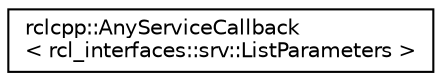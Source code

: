 digraph "Graphical Class Hierarchy"
{
  edge [fontname="Helvetica",fontsize="10",labelfontname="Helvetica",labelfontsize="10"];
  node [fontname="Helvetica",fontsize="10",shape=record];
  rankdir="LR";
  Node0 [label="rclcpp::AnyServiceCallback\l\< rcl_interfaces::srv::ListParameters \>",height=0.2,width=0.4,color="black", fillcolor="white", style="filled",URL="$classrclcpp_1_1AnyServiceCallback.html"];
}
